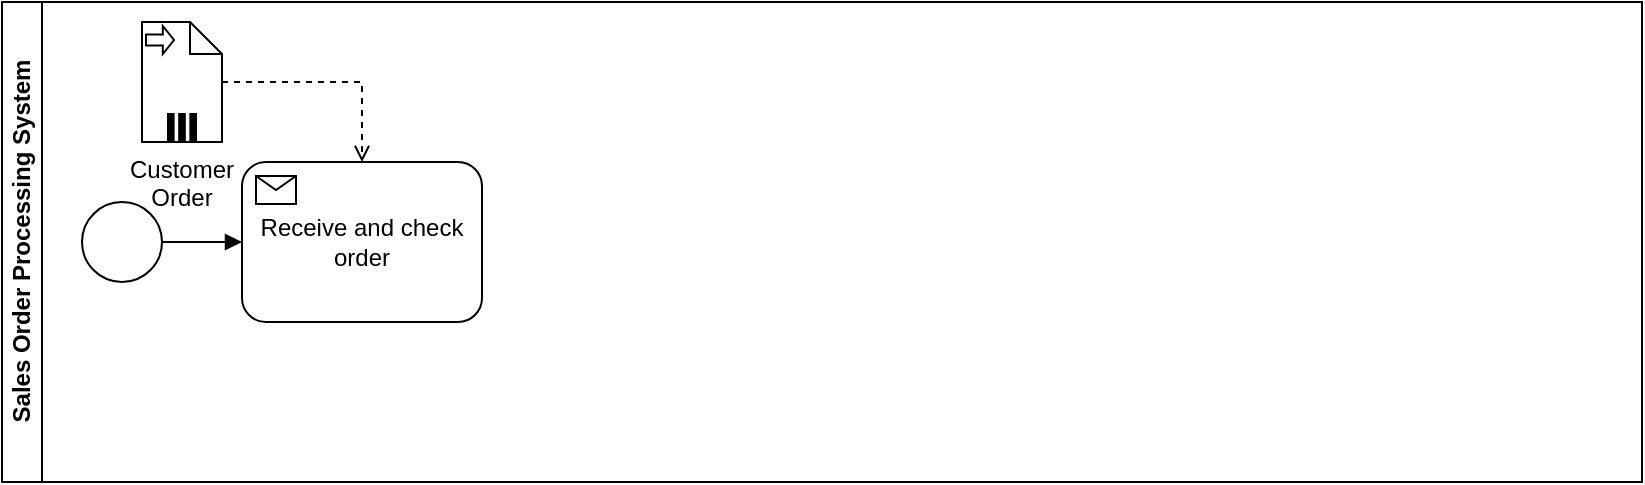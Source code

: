 <mxfile version="13.10.0" type="github">
  <diagram id="d1IVoEkeHMwieV5h-E_q" name="Page-1">
    <mxGraphModel dx="1422" dy="794" grid="1" gridSize="10" guides="1" tooltips="1" connect="1" arrows="1" fold="1" page="1" pageScale="1" pageWidth="827" pageHeight="1169" math="0" shadow="0">
      <root>
        <mxCell id="0" />
        <mxCell id="1" parent="0" />
        <mxCell id="bgpsnf7JXT-jyowEg8m5-1" value="Sales Order Processing System" style="swimlane;html=1;horizontal=0;startSize=20;" vertex="1" parent="1">
          <mxGeometry width="820" height="240" as="geometry" />
        </mxCell>
        <mxCell id="bgpsnf7JXT-jyowEg8m5-9" style="edgeStyle=orthogonalEdgeStyle;rounded=0;orthogonalLoop=1;jettySize=auto;html=1;endArrow=block;endFill=1;" edge="1" parent="bgpsnf7JXT-jyowEg8m5-1" source="bgpsnf7JXT-jyowEg8m5-3" target="bgpsnf7JXT-jyowEg8m5-10">
          <mxGeometry relative="1" as="geometry">
            <mxPoint x="120" y="120" as="targetPoint" />
          </mxGeometry>
        </mxCell>
        <mxCell id="bgpsnf7JXT-jyowEg8m5-3" value="" style="shape=mxgraph.bpmn.shape;html=1;verticalLabelPosition=bottom;labelBackgroundColor=#ffffff;verticalAlign=top;align=center;perimeter=ellipsePerimeter;outlineConnect=0;outline=standard;symbol=general;" vertex="1" parent="bgpsnf7JXT-jyowEg8m5-1">
          <mxGeometry x="40" y="100" width="40" height="40" as="geometry" />
        </mxCell>
        <mxCell id="bgpsnf7JXT-jyowEg8m5-8" style="edgeStyle=orthogonalEdgeStyle;orthogonalLoop=1;jettySize=auto;html=1;dashed=1;rounded=0;endArrow=open;endFill=0;" edge="1" parent="bgpsnf7JXT-jyowEg8m5-1" source="bgpsnf7JXT-jyowEg8m5-5" target="bgpsnf7JXT-jyowEg8m5-10">
          <mxGeometry relative="1" as="geometry">
            <mxPoint x="180" y="80" as="targetPoint" />
          </mxGeometry>
        </mxCell>
        <mxCell id="bgpsnf7JXT-jyowEg8m5-5" value="Customer Order" style="shape=note;whiteSpace=wrap;size=16;html=1;dropTarget=0;labelPosition=center;verticalLabelPosition=bottom;align=center;verticalAlign=top;" vertex="1" parent="bgpsnf7JXT-jyowEg8m5-1">
          <mxGeometry x="70" y="10" width="40" height="60" as="geometry" />
        </mxCell>
        <mxCell id="bgpsnf7JXT-jyowEg8m5-6" value="" style="html=1;shape=singleArrow;arrowWidth=0.4;arrowSize=0.4;outlineConnect=0;" vertex="1" parent="bgpsnf7JXT-jyowEg8m5-5">
          <mxGeometry width="14" height="14" relative="1" as="geometry">
            <mxPoint x="2" y="2" as="offset" />
          </mxGeometry>
        </mxCell>
        <mxCell id="bgpsnf7JXT-jyowEg8m5-7" value="" style="html=1;whiteSpace=wrap;shape=parallelMarker;outlineConnect=0;" vertex="1" parent="bgpsnf7JXT-jyowEg8m5-5">
          <mxGeometry x="0.5" y="1" width="14" height="14" relative="1" as="geometry">
            <mxPoint x="-7" y="-14" as="offset" />
          </mxGeometry>
        </mxCell>
        <mxCell id="bgpsnf7JXT-jyowEg8m5-10" value="Receive and check order" style="html=1;whiteSpace=wrap;rounded=1;dropTarget=0;" vertex="1" parent="bgpsnf7JXT-jyowEg8m5-1">
          <mxGeometry x="120" y="80" width="120" height="80" as="geometry" />
        </mxCell>
        <mxCell id="bgpsnf7JXT-jyowEg8m5-11" value="" style="html=1;shape=message;outlineConnect=0;" vertex="1" parent="bgpsnf7JXT-jyowEg8m5-10">
          <mxGeometry width="20" height="14" relative="1" as="geometry">
            <mxPoint x="7" y="7" as="offset" />
          </mxGeometry>
        </mxCell>
      </root>
    </mxGraphModel>
  </diagram>
</mxfile>
